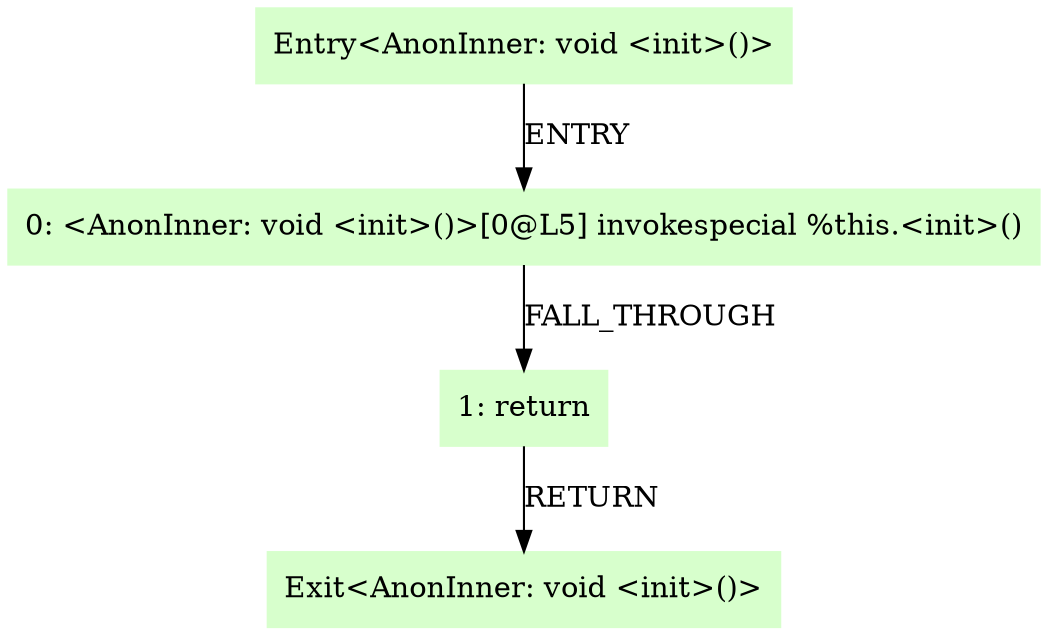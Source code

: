 digraph G {
  node [style=filled,color=".3 .2 1.0",shape=box,];
  "0" [label="Entry<AnonInner: void <init>()>",];
  "1" [label="0: <AnonInner: void <init>()>[0@L5] invokespecial %this.<init>()",];
  "2" [label="1: return",];
  "3" [label="Exit<AnonInner: void <init>()>",];
  "0" -> "1" [label="ENTRY",];
  "1" -> "2" [label="FALL_THROUGH",];
  "2" -> "3" [label="RETURN",];
}
